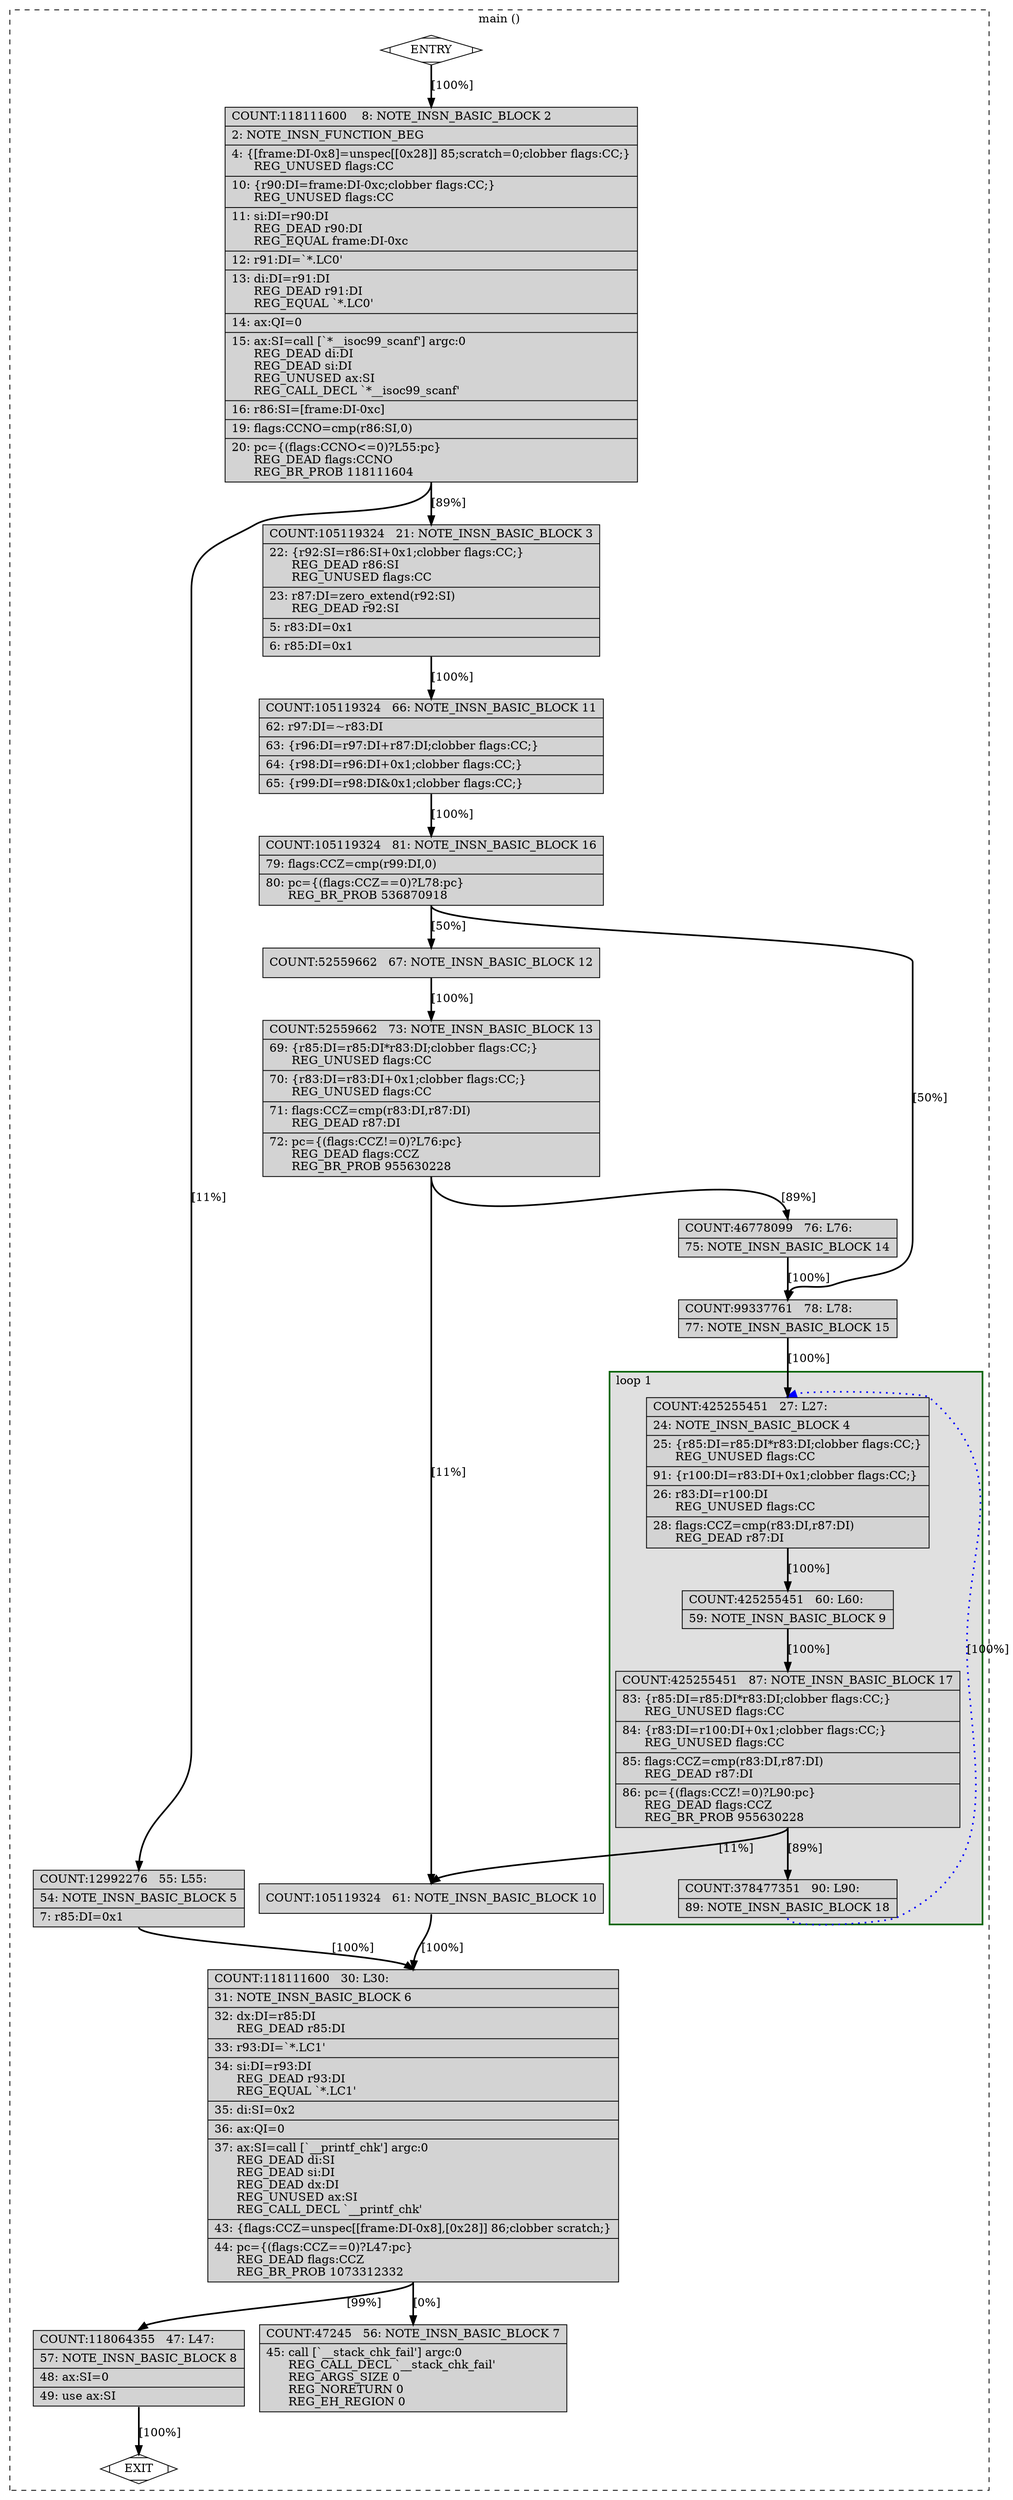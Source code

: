digraph "main.c.274r.loop2_unroll" {
overlap=false;
subgraph "cluster_main" {
	style="dashed";
	color="black";
	label="main ()";
	subgraph cluster_23_1 {
	style="filled";
	color="darkgreen";
	fillcolor="grey88";
	label="loop 1";
	labeljust=l;
	penwidth=2;
	fn_23_basic_block_4 [shape=record,style=filled,fillcolor=lightgrey,label="{COUNT:425255451\ \ \ 27:\ L27:\l\
|\ \ \ 24:\ NOTE_INSN_BASIC_BLOCK\ 4\l\
|\ \ \ 25:\ \{r85:DI=r85:DI*r83:DI;clobber\ flags:CC;\}\l\
\ \ \ \ \ \ REG_UNUSED\ flags:CC\l\
|\ \ \ 91:\ \{r100:DI=r83:DI+0x1;clobber\ flags:CC;\}\l\
|\ \ \ 26:\ r83:DI=r100:DI\l\
\ \ \ \ \ \ REG_UNUSED\ flags:CC\l\
|\ \ \ 28:\ flags:CCZ=cmp(r83:DI,r87:DI)\l\
\ \ \ \ \ \ REG_DEAD\ r87:DI\l\
}"];

	fn_23_basic_block_9 [shape=record,style=filled,fillcolor=lightgrey,label="{COUNT:425255451\ \ \ 60:\ L60:\l\
|\ \ \ 59:\ NOTE_INSN_BASIC_BLOCK\ 9\l\
}"];

	fn_23_basic_block_17 [shape=record,style=filled,fillcolor=lightgrey,label="{COUNT:425255451\ \ \ 87:\ NOTE_INSN_BASIC_BLOCK\ 17\l\
|\ \ \ 83:\ \{r85:DI=r85:DI*r83:DI;clobber\ flags:CC;\}\l\
\ \ \ \ \ \ REG_UNUSED\ flags:CC\l\
|\ \ \ 84:\ \{r83:DI=r100:DI+0x1;clobber\ flags:CC;\}\l\
\ \ \ \ \ \ REG_UNUSED\ flags:CC\l\
|\ \ \ 85:\ flags:CCZ=cmp(r83:DI,r87:DI)\l\
\ \ \ \ \ \ REG_DEAD\ r87:DI\l\
|\ \ \ 86:\ pc=\{(flags:CCZ!=0)?L90:pc\}\l\
\ \ \ \ \ \ REG_DEAD\ flags:CCZ\l\
\ \ \ \ \ \ REG_BR_PROB\ 955630228\l\
}"];

	fn_23_basic_block_18 [shape=record,style=filled,fillcolor=lightgrey,label="{COUNT:378477351\ \ \ 90:\ L90:\l\
|\ \ \ 89:\ NOTE_INSN_BASIC_BLOCK\ 18\l\
}"];

	}
	fn_23_basic_block_0 [shape=Mdiamond,style=filled,fillcolor=white,label="ENTRY"];

	fn_23_basic_block_1 [shape=Mdiamond,style=filled,fillcolor=white,label="EXIT"];

	fn_23_basic_block_2 [shape=record,style=filled,fillcolor=lightgrey,label="{COUNT:118111600\ \ \ \ 8:\ NOTE_INSN_BASIC_BLOCK\ 2\l\
|\ \ \ \ 2:\ NOTE_INSN_FUNCTION_BEG\l\
|\ \ \ \ 4:\ \{[frame:DI-0x8]=unspec[[0x28]]\ 85;scratch=0;clobber\ flags:CC;\}\l\
\ \ \ \ \ \ REG_UNUSED\ flags:CC\l\
|\ \ \ 10:\ \{r90:DI=frame:DI-0xc;clobber\ flags:CC;\}\l\
\ \ \ \ \ \ REG_UNUSED\ flags:CC\l\
|\ \ \ 11:\ si:DI=r90:DI\l\
\ \ \ \ \ \ REG_DEAD\ r90:DI\l\
\ \ \ \ \ \ REG_EQUAL\ frame:DI-0xc\l\
|\ \ \ 12:\ r91:DI=`*.LC0'\l\
|\ \ \ 13:\ di:DI=r91:DI\l\
\ \ \ \ \ \ REG_DEAD\ r91:DI\l\
\ \ \ \ \ \ REG_EQUAL\ `*.LC0'\l\
|\ \ \ 14:\ ax:QI=0\l\
|\ \ \ 15:\ ax:SI=call\ [`*__isoc99_scanf']\ argc:0\l\
\ \ \ \ \ \ REG_DEAD\ di:DI\l\
\ \ \ \ \ \ REG_DEAD\ si:DI\l\
\ \ \ \ \ \ REG_UNUSED\ ax:SI\l\
\ \ \ \ \ \ REG_CALL_DECL\ `*__isoc99_scanf'\l\
|\ \ \ 16:\ r86:SI=[frame:DI-0xc]\l\
|\ \ \ 19:\ flags:CCNO=cmp(r86:SI,0)\l\
|\ \ \ 20:\ pc=\{(flags:CCNO\<=0)?L55:pc\}\l\
\ \ \ \ \ \ REG_DEAD\ flags:CCNO\l\
\ \ \ \ \ \ REG_BR_PROB\ 118111604\l\
}"];

	fn_23_basic_block_3 [shape=record,style=filled,fillcolor=lightgrey,label="{COUNT:105119324\ \ \ 21:\ NOTE_INSN_BASIC_BLOCK\ 3\l\
|\ \ \ 22:\ \{r92:SI=r86:SI+0x1;clobber\ flags:CC;\}\l\
\ \ \ \ \ \ REG_DEAD\ r86:SI\l\
\ \ \ \ \ \ REG_UNUSED\ flags:CC\l\
|\ \ \ 23:\ r87:DI=zero_extend(r92:SI)\l\
\ \ \ \ \ \ REG_DEAD\ r92:SI\l\
|\ \ \ \ 5:\ r83:DI=0x1\l\
|\ \ \ \ 6:\ r85:DI=0x1\l\
}"];

	fn_23_basic_block_11 [shape=record,style=filled,fillcolor=lightgrey,label="{COUNT:105119324\ \ \ 66:\ NOTE_INSN_BASIC_BLOCK\ 11\l\
|\ \ \ 62:\ r97:DI=~r83:DI\l\
|\ \ \ 63:\ \{r96:DI=r97:DI+r87:DI;clobber\ flags:CC;\}\l\
|\ \ \ 64:\ \{r98:DI=r96:DI+0x1;clobber\ flags:CC;\}\l\
|\ \ \ 65:\ \{r99:DI=r98:DI&0x1;clobber\ flags:CC;\}\l\
}"];

	fn_23_basic_block_16 [shape=record,style=filled,fillcolor=lightgrey,label="{COUNT:105119324\ \ \ 81:\ NOTE_INSN_BASIC_BLOCK\ 16\l\
|\ \ \ 79:\ flags:CCZ=cmp(r99:DI,0)\l\
|\ \ \ 80:\ pc=\{(flags:CCZ==0)?L78:pc\}\l\
\ \ \ \ \ \ REG_BR_PROB\ 536870918\l\
}"];

	fn_23_basic_block_12 [shape=record,style=filled,fillcolor=lightgrey,label="{COUNT:52559662\ \ \ 67:\ NOTE_INSN_BASIC_BLOCK\ 12\l\
}"];

	fn_23_basic_block_10 [shape=record,style=filled,fillcolor=lightgrey,label="{COUNT:105119324\ \ \ 61:\ NOTE_INSN_BASIC_BLOCK\ 10\l\
}"];

	fn_23_basic_block_5 [shape=record,style=filled,fillcolor=lightgrey,label="{COUNT:12992276\ \ \ 55:\ L55:\l\
|\ \ \ 54:\ NOTE_INSN_BASIC_BLOCK\ 5\l\
|\ \ \ \ 7:\ r85:DI=0x1\l\
}"];

	fn_23_basic_block_6 [shape=record,style=filled,fillcolor=lightgrey,label="{COUNT:118111600\ \ \ 30:\ L30:\l\
|\ \ \ 31:\ NOTE_INSN_BASIC_BLOCK\ 6\l\
|\ \ \ 32:\ dx:DI=r85:DI\l\
\ \ \ \ \ \ REG_DEAD\ r85:DI\l\
|\ \ \ 33:\ r93:DI=`*.LC1'\l\
|\ \ \ 34:\ si:DI=r93:DI\l\
\ \ \ \ \ \ REG_DEAD\ r93:DI\l\
\ \ \ \ \ \ REG_EQUAL\ `*.LC1'\l\
|\ \ \ 35:\ di:SI=0x2\l\
|\ \ \ 36:\ ax:QI=0\l\
|\ \ \ 37:\ ax:SI=call\ [`__printf_chk']\ argc:0\l\
\ \ \ \ \ \ REG_DEAD\ di:SI\l\
\ \ \ \ \ \ REG_DEAD\ si:DI\l\
\ \ \ \ \ \ REG_DEAD\ dx:DI\l\
\ \ \ \ \ \ REG_UNUSED\ ax:SI\l\
\ \ \ \ \ \ REG_CALL_DECL\ `__printf_chk'\l\
|\ \ \ 43:\ \{flags:CCZ=unspec[[frame:DI-0x8],[0x28]]\ 86;clobber\ scratch;\}\l\
|\ \ \ 44:\ pc=\{(flags:CCZ==0)?L47:pc\}\l\
\ \ \ \ \ \ REG_DEAD\ flags:CCZ\l\
\ \ \ \ \ \ REG_BR_PROB\ 1073312332\l\
}"];

	fn_23_basic_block_7 [shape=record,style=filled,fillcolor=lightgrey,label="{COUNT:47245\ \ \ 56:\ NOTE_INSN_BASIC_BLOCK\ 7\l\
|\ \ \ 45:\ call\ [`__stack_chk_fail']\ argc:0\l\
\ \ \ \ \ \ REG_CALL_DECL\ `__stack_chk_fail'\l\
\ \ \ \ \ \ REG_ARGS_SIZE\ 0\l\
\ \ \ \ \ \ REG_NORETURN\ 0\l\
\ \ \ \ \ \ REG_EH_REGION\ 0\l\
}"];

	fn_23_basic_block_8 [shape=record,style=filled,fillcolor=lightgrey,label="{COUNT:118064355\ \ \ 47:\ L47:\l\
|\ \ \ 57:\ NOTE_INSN_BASIC_BLOCK\ 8\l\
|\ \ \ 48:\ ax:SI=0\l\
|\ \ \ 49:\ use\ ax:SI\l\
}"];

	fn_23_basic_block_13 [shape=record,style=filled,fillcolor=lightgrey,label="{COUNT:52559662\ \ \ 73:\ NOTE_INSN_BASIC_BLOCK\ 13\l\
|\ \ \ 69:\ \{r85:DI=r85:DI*r83:DI;clobber\ flags:CC;\}\l\
\ \ \ \ \ \ REG_UNUSED\ flags:CC\l\
|\ \ \ 70:\ \{r83:DI=r83:DI+0x1;clobber\ flags:CC;\}\l\
\ \ \ \ \ \ REG_UNUSED\ flags:CC\l\
|\ \ \ 71:\ flags:CCZ=cmp(r83:DI,r87:DI)\l\
\ \ \ \ \ \ REG_DEAD\ r87:DI\l\
|\ \ \ 72:\ pc=\{(flags:CCZ!=0)?L76:pc\}\l\
\ \ \ \ \ \ REG_DEAD\ flags:CCZ\l\
\ \ \ \ \ \ REG_BR_PROB\ 955630228\l\
}"];

	fn_23_basic_block_14 [shape=record,style=filled,fillcolor=lightgrey,label="{COUNT:46778099\ \ \ 76:\ L76:\l\
|\ \ \ 75:\ NOTE_INSN_BASIC_BLOCK\ 14\l\
}"];

	fn_23_basic_block_15 [shape=record,style=filled,fillcolor=lightgrey,label="{COUNT:99337761\ \ \ 78:\ L78:\l\
|\ \ \ 77:\ NOTE_INSN_BASIC_BLOCK\ 15\l\
}"];

	fn_23_basic_block_0:s -> fn_23_basic_block_2:n [style="solid,bold",color=black,weight=100,constraint=true,label="[100%]"];
	fn_23_basic_block_2:s -> fn_23_basic_block_3:n [style="solid,bold",color=black,weight=100,constraint=true,label="[89%]"];
	fn_23_basic_block_2:s -> fn_23_basic_block_5:n [style="solid,bold",color=black,weight=10,constraint=true,label="[11%]"];
	fn_23_basic_block_3:s -> fn_23_basic_block_11:n [style="solid,bold",color=black,weight=100,constraint=true,label="[100%]"];
	fn_23_basic_block_11:s -> fn_23_basic_block_16:n [style="solid,bold",color=black,weight=100,constraint=true,label="[100%]"];
	fn_23_basic_block_16:s -> fn_23_basic_block_12:n [style="solid,bold",color=black,weight=100,constraint=true,label="[50%]"];
	fn_23_basic_block_16:s -> fn_23_basic_block_15:n [style="solid,bold",color=black,weight=10,constraint=true,label="[50%]"];
	fn_23_basic_block_12:s -> fn_23_basic_block_13:n [style="solid,bold",color=black,weight=100,constraint=true,label="[100%]"];
	fn_23_basic_block_4:s -> fn_23_basic_block_9:n [style="solid,bold",color=black,weight=100,constraint=true,label="[100%]"];
	fn_23_basic_block_10:s -> fn_23_basic_block_6:n [style="solid,bold",color=black,weight=100,constraint=true,label="[100%]"];
	fn_23_basic_block_9:s -> fn_23_basic_block_17:n [style="solid,bold",color=black,weight=100,constraint=true,label="[100%]"];
	fn_23_basic_block_5:s -> fn_23_basic_block_6:n [style="solid,bold",color=black,weight=100,constraint=true,label="[100%]"];
	fn_23_basic_block_6:s -> fn_23_basic_block_8:n [style="solid,bold",color=black,weight=10,constraint=true,label="[99%]"];
	fn_23_basic_block_6:s -> fn_23_basic_block_7:n [style="solid,bold",color=black,weight=100,constraint=true,label="[0%]"];
	fn_23_basic_block_8:s -> fn_23_basic_block_1:n [style="solid,bold",color=black,weight=100,constraint=true,label="[100%]"];
	fn_23_basic_block_13:s -> fn_23_basic_block_14:n [style="solid,bold",color=black,weight=10,constraint=true,label="[89%]"];
	fn_23_basic_block_13:s -> fn_23_basic_block_10:n [style="solid,bold",color=black,weight=100,constraint=true,label="[11%]"];
	fn_23_basic_block_14:s -> fn_23_basic_block_15:n [style="solid,bold",color=black,weight=100,constraint=true,label="[100%]"];
	fn_23_basic_block_15:s -> fn_23_basic_block_4:n [style="solid,bold",color=black,weight=100,constraint=true,label="[100%]"];
	fn_23_basic_block_17:s -> fn_23_basic_block_18:n [style="solid,bold",color=black,weight=10,constraint=true,label="[89%]"];
	fn_23_basic_block_17:s -> fn_23_basic_block_10:n [style="solid,bold",color=black,weight=100,constraint=true,label="[11%]"];
	fn_23_basic_block_18:s -> fn_23_basic_block_4:n [style="dotted,bold",color=blue,weight=10,constraint=false,label="[100%]"];
	fn_23_basic_block_0:s -> fn_23_basic_block_1:n [style="invis",constraint=true];
}
}
